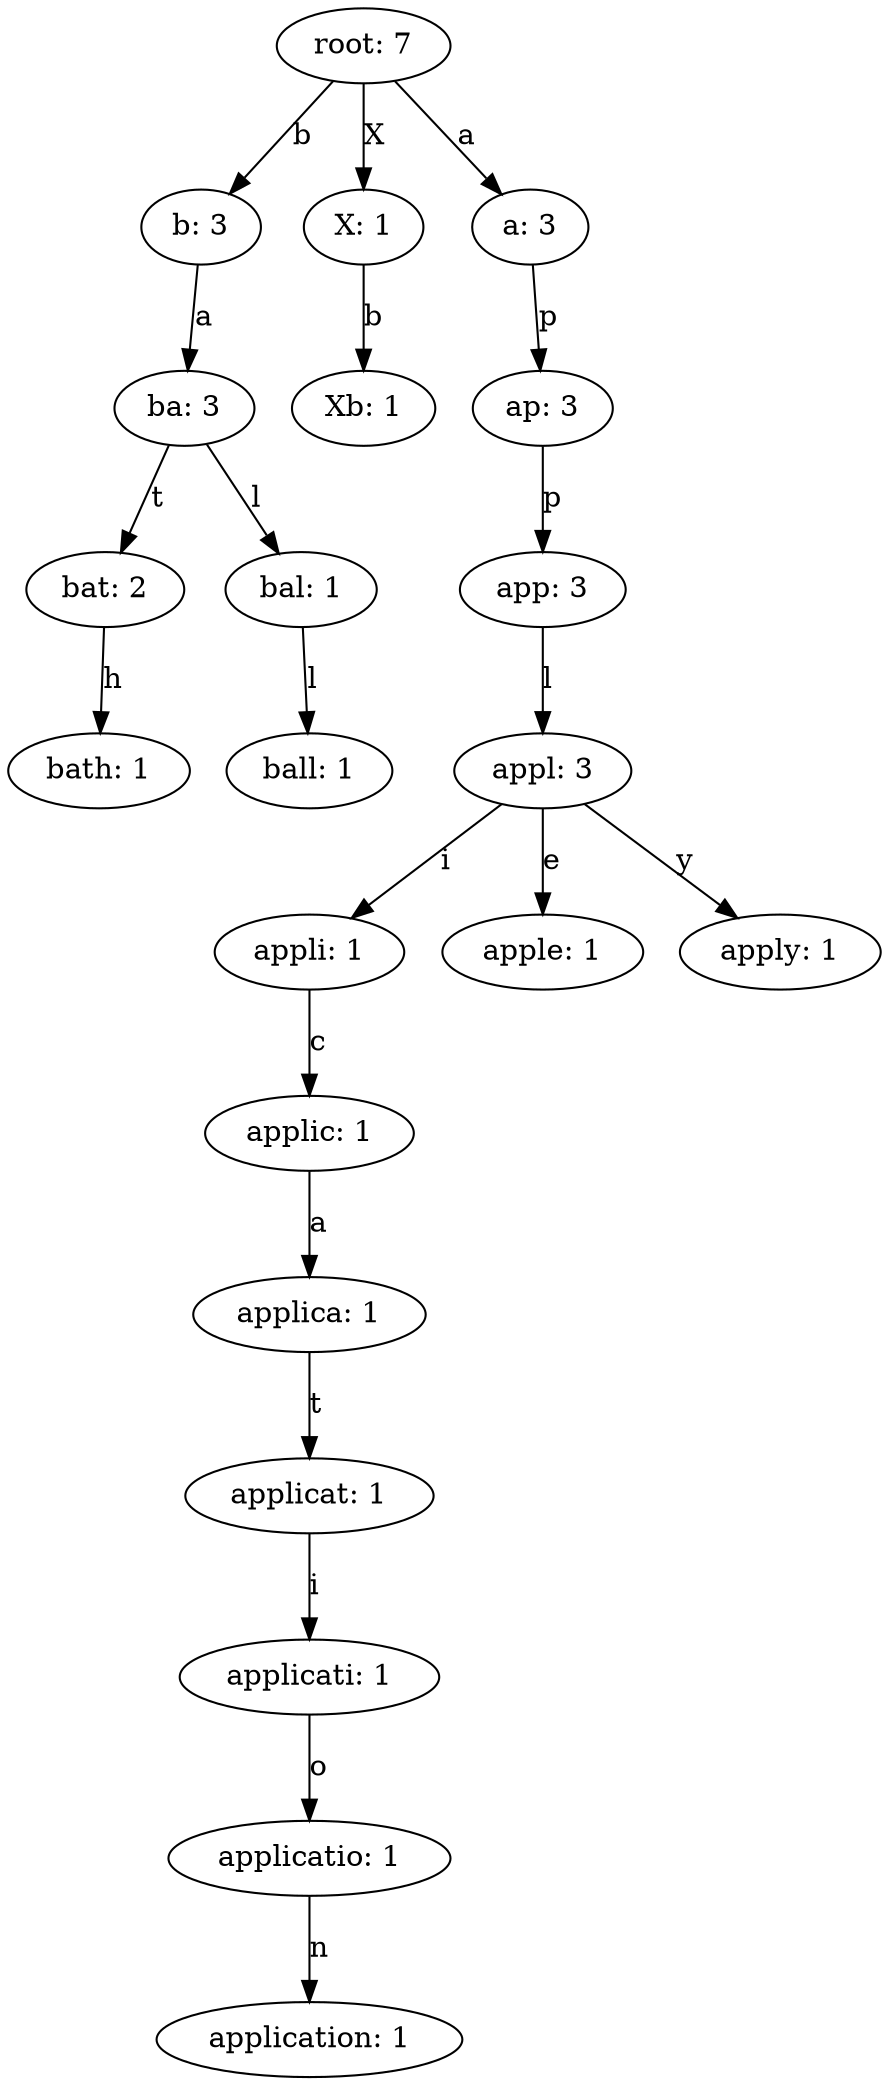 digraph {
    0 [ label = "root: 7" ]
    1 [ label = "b: 3" ]
    2 [ label = "ba: 3" ]
    3 [ label = "bat: 2" ]
    4 [ label = "bath: 1" ]
    5 [ label = "bal: 1" ]
    6 [ label = "ball: 1" ]
    7 [ label = "X: 1" ]
    8 [ label = "Xb: 1" ]
    9 [ label = "a: 3" ]
    10 [ label = "ap: 3" ]
    11 [ label = "app: 3" ]
    12 [ label = "appl: 3" ]
    13 [ label = "appli: 1" ]
    14 [ label = "applic: 1" ]
    15 [ label = "applica: 1" ]
    16 [ label = "applicat: 1" ]
    17 [ label = "applicati: 1" ]
    18 [ label = "applicatio: 1" ]
    19 [ label = "application: 1" ]
    20 [ label = "apple: 1" ]
    21 [ label = "apply: 1" ]
    0 -> 1 [ label = "b" ]
    1 -> 2 [ label = "a" ]
    2 -> 3 [ label = "t" ]
    3 -> 4 [ label = "h" ]
    2 -> 5 [ label = "l" ]
    5 -> 6 [ label = "l" ]
    0 -> 7 [ label = "X" ]
    7 -> 8 [ label = "b" ]
    0 -> 9 [ label = "a" ]
    9 -> 10 [ label = "p" ]
    10 -> 11 [ label = "p" ]
    11 -> 12 [ label = "l" ]
    12 -> 13 [ label = "i" ]
    13 -> 14 [ label = "c" ]
    14 -> 15 [ label = "a" ]
    15 -> 16 [ label = "t" ]
    16 -> 17 [ label = "i" ]
    17 -> 18 [ label = "o" ]
    18 -> 19 [ label = "n" ]
    12 -> 20 [ label = "e" ]
    12 -> 21 [ label = "y" ]
}
